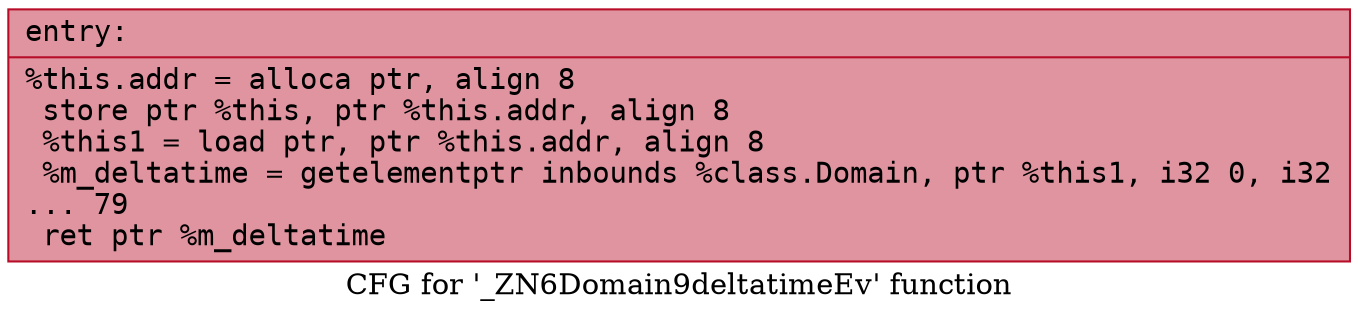 digraph "CFG for '_ZN6Domain9deltatimeEv' function" {
	label="CFG for '_ZN6Domain9deltatimeEv' function";

	Node0x555f5b0633f0 [shape=record,color="#b70d28ff", style=filled, fillcolor="#b70d2870" fontname="Courier",label="{entry:\l|  %this.addr = alloca ptr, align 8\l  store ptr %this, ptr %this.addr, align 8\l  %this1 = load ptr, ptr %this.addr, align 8\l  %m_deltatime = getelementptr inbounds %class.Domain, ptr %this1, i32 0, i32\l... 79\l  ret ptr %m_deltatime\l}"];
}
